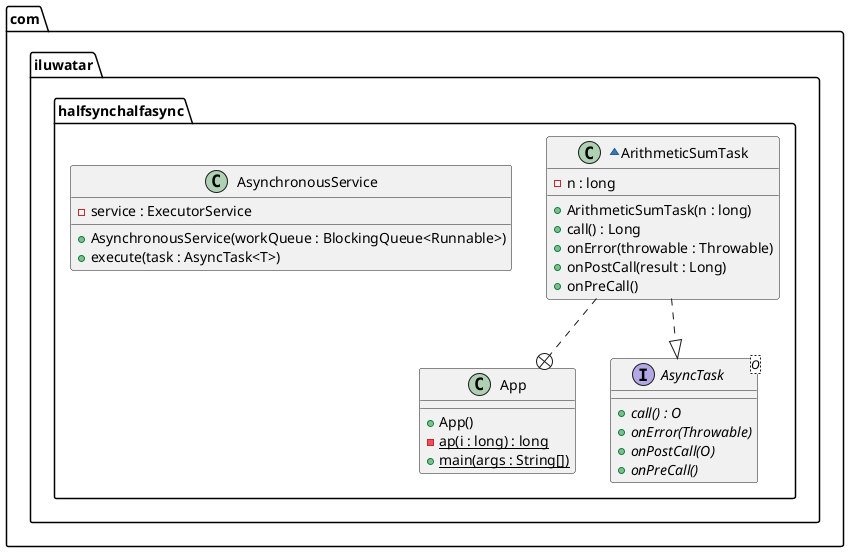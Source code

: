 @startuml
package com.iluwatar.halfsynchalfasync {
  class App {
    + App()
    - ap(i : long) : long {static}
    + main(args : String[]) {static}
  }
  interface AsyncTask<O> {
    + call() : O {abstract}
    + onError(Throwable) {abstract}
    + onPostCall(O) {abstract}
    + onPreCall() {abstract}
  }
  ~class ArithmeticSumTask {
    - n : long
    + ArithmeticSumTask(n : long)
    + call() : Long
    + onError(throwable : Throwable)
    + onPostCall(result : Long)
    + onPreCall()
  }
  class AsynchronousService {
    - service : ExecutorService
    + AsynchronousService(workQueue : BlockingQueue<Runnable>)
    + execute(task : AsyncTask<T>)
  }
}
ArithmeticSumTask ..+ App
ArithmeticSumTask ..|> AsyncTask 
@enduml